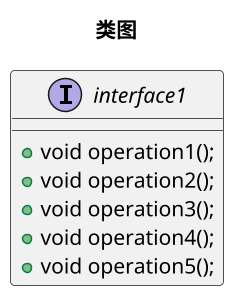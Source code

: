 @startuml

title 类图
scale 1.5


Interface interface1 {
    + void operation1();
    + void operation2();
    + void operation3();
    + void operation4();
    + void operation5();
}


@enduml
